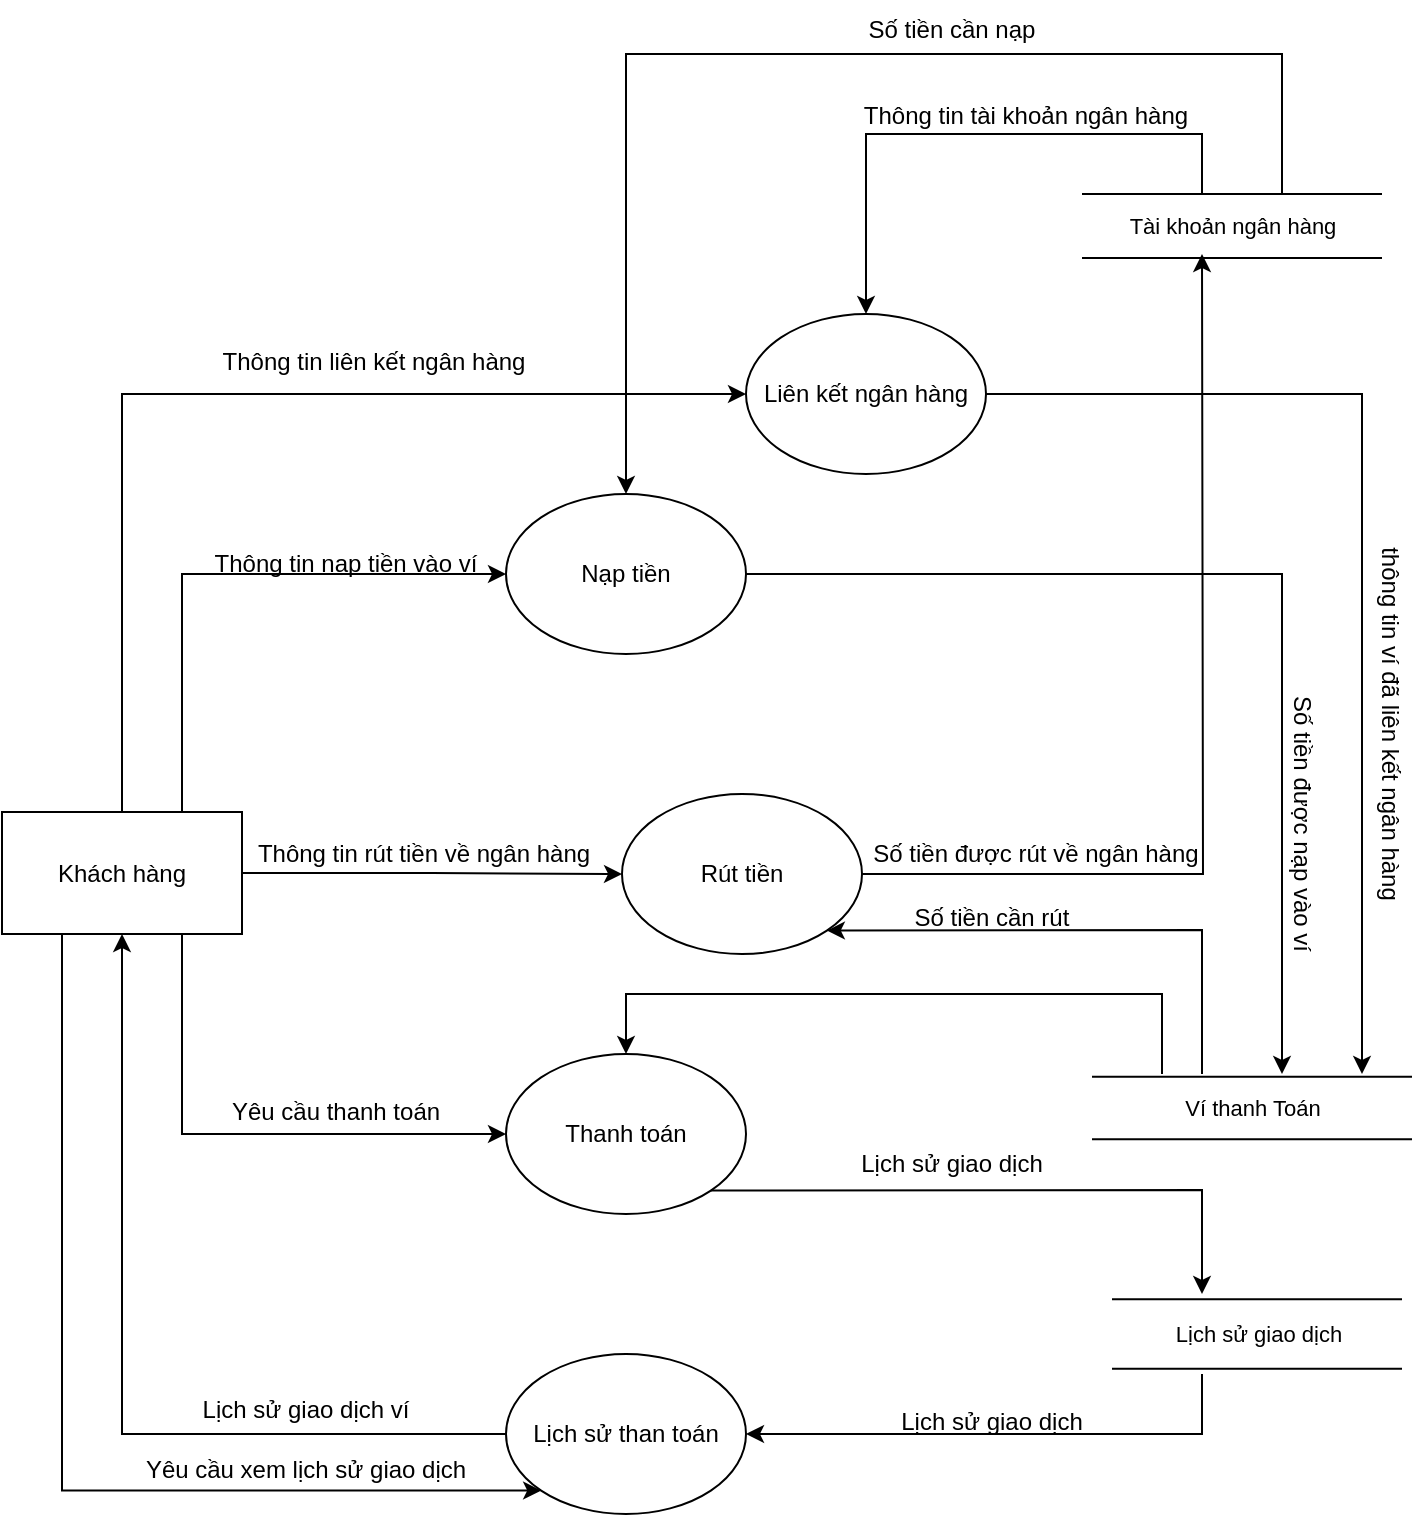 <mxfile version="16.0.3" type="google"><diagram id="QmmEVZ7EeciY1pDeCMHK" name="Page-1"><mxGraphModel dx="1221" dy="681" grid="1" gridSize="10" guides="1" tooltips="1" connect="1" arrows="1" fold="1" page="1" pageScale="1" pageWidth="850" pageHeight="1100" math="0" shadow="0"><root><mxCell id="0"/><mxCell id="1" parent="0"/><mxCell id="mV8CMlOs0uZQRLpfcXKC-7" style="edgeStyle=orthogonalEdgeStyle;rounded=0;orthogonalLoop=1;jettySize=auto;html=1;exitX=0.5;exitY=0;exitDx=0;exitDy=0;entryX=0;entryY=0.5;entryDx=0;entryDy=0;" edge="1" parent="1" source="H4F2MzuMQCypW6Jyg4ft-18" target="mV8CMlOs0uZQRLpfcXKC-5"><mxGeometry relative="1" as="geometry"/></mxCell><mxCell id="mV8CMlOs0uZQRLpfcXKC-8" style="edgeStyle=orthogonalEdgeStyle;rounded=0;orthogonalLoop=1;jettySize=auto;html=1;exitX=0.75;exitY=0;exitDx=0;exitDy=0;entryX=0;entryY=0.5;entryDx=0;entryDy=0;" edge="1" parent="1" source="H4F2MzuMQCypW6Jyg4ft-18" target="mV8CMlOs0uZQRLpfcXKC-2"><mxGeometry relative="1" as="geometry"/></mxCell><mxCell id="mV8CMlOs0uZQRLpfcXKC-9" style="edgeStyle=orthogonalEdgeStyle;rounded=0;orthogonalLoop=1;jettySize=auto;html=1;exitX=1;exitY=0.5;exitDx=0;exitDy=0;entryX=0;entryY=0.5;entryDx=0;entryDy=0;" edge="1" parent="1" source="H4F2MzuMQCypW6Jyg4ft-18" target="mV8CMlOs0uZQRLpfcXKC-4"><mxGeometry relative="1" as="geometry"/></mxCell><mxCell id="mV8CMlOs0uZQRLpfcXKC-10" style="edgeStyle=orthogonalEdgeStyle;rounded=0;orthogonalLoop=1;jettySize=auto;html=1;entryX=0;entryY=1;entryDx=0;entryDy=0;exitX=0.25;exitY=1;exitDx=0;exitDy=0;" edge="1" parent="1" source="H4F2MzuMQCypW6Jyg4ft-18" target="mV8CMlOs0uZQRLpfcXKC-6"><mxGeometry relative="1" as="geometry"><Array as="points"><mxPoint x="70" y="958"/></Array></mxGeometry></mxCell><mxCell id="mV8CMlOs0uZQRLpfcXKC-11" style="edgeStyle=orthogonalEdgeStyle;rounded=0;orthogonalLoop=1;jettySize=auto;html=1;exitX=0.75;exitY=1;exitDx=0;exitDy=0;entryX=0;entryY=0.5;entryDx=0;entryDy=0;" edge="1" parent="1" source="H4F2MzuMQCypW6Jyg4ft-18" target="mV8CMlOs0uZQRLpfcXKC-3"><mxGeometry relative="1" as="geometry"><Array as="points"><mxPoint x="130" y="780"/></Array></mxGeometry></mxCell><mxCell id="H4F2MzuMQCypW6Jyg4ft-18" value="Khách hàng" style="rounded=0;whiteSpace=wrap;html=1;" parent="1" vertex="1"><mxGeometry x="40" y="619" width="120" height="61" as="geometry"/></mxCell><mxCell id="mV8CMlOs0uZQRLpfcXKC-1" value="Tài khoản ngân hàng" style="shape=link;html=1;rounded=0;width=32;" edge="1" parent="1"><mxGeometry width="100" relative="1" as="geometry"><mxPoint x="580" y="326" as="sourcePoint"/><mxPoint x="730" y="326" as="targetPoint"/><Array as="points"><mxPoint x="640" y="326"/></Array></mxGeometry></mxCell><mxCell id="mV8CMlOs0uZQRLpfcXKC-2" value="Nạp tiền" style="ellipse;whiteSpace=wrap;html=1;" vertex="1" parent="1"><mxGeometry x="292" y="460" width="120" height="80" as="geometry"/></mxCell><mxCell id="mV8CMlOs0uZQRLpfcXKC-3" value="Thanh toán" style="ellipse;whiteSpace=wrap;html=1;" vertex="1" parent="1"><mxGeometry x="292" y="740" width="120" height="80" as="geometry"/></mxCell><mxCell id="mV8CMlOs0uZQRLpfcXKC-28" style="edgeStyle=orthogonalEdgeStyle;rounded=0;orthogonalLoop=1;jettySize=auto;html=1;exitX=1;exitY=0.5;exitDx=0;exitDy=0;" edge="1" parent="1" source="mV8CMlOs0uZQRLpfcXKC-4"><mxGeometry relative="1" as="geometry"><mxPoint x="640" y="340" as="targetPoint"/></mxGeometry></mxCell><mxCell id="mV8CMlOs0uZQRLpfcXKC-4" value="Rút tiền" style="ellipse;whiteSpace=wrap;html=1;" vertex="1" parent="1"><mxGeometry x="350" y="610" width="120" height="80" as="geometry"/></mxCell><mxCell id="mV8CMlOs0uZQRLpfcXKC-5" value="Liên kết ngân hàng" style="ellipse;whiteSpace=wrap;html=1;" vertex="1" parent="1"><mxGeometry x="412" y="370" width="120" height="80" as="geometry"/></mxCell><mxCell id="mV8CMlOs0uZQRLpfcXKC-39" style="edgeStyle=orthogonalEdgeStyle;rounded=0;orthogonalLoop=1;jettySize=auto;html=1;exitX=0;exitY=0.5;exitDx=0;exitDy=0;entryX=0.5;entryY=1;entryDx=0;entryDy=0;" edge="1" parent="1" source="mV8CMlOs0uZQRLpfcXKC-6" target="H4F2MzuMQCypW6Jyg4ft-18"><mxGeometry relative="1" as="geometry"/></mxCell><mxCell id="mV8CMlOs0uZQRLpfcXKC-6" value="Lịch sử than toán" style="ellipse;whiteSpace=wrap;html=1;" vertex="1" parent="1"><mxGeometry x="292" y="890" width="120" height="80" as="geometry"/></mxCell><mxCell id="mV8CMlOs0uZQRLpfcXKC-17" value="Thông tin liên kết ngân hàng" style="text;html=1;strokeColor=none;fillColor=none;align=center;verticalAlign=middle;whiteSpace=wrap;rounded=0;" vertex="1" parent="1"><mxGeometry x="141" y="379" width="170" height="30" as="geometry"/></mxCell><mxCell id="mV8CMlOs0uZQRLpfcXKC-18" value="Thông tin nạp tiền vào ví" style="text;html=1;strokeColor=none;fillColor=none;align=center;verticalAlign=middle;whiteSpace=wrap;rounded=0;" vertex="1" parent="1"><mxGeometry x="132" y="480" width="160" height="30" as="geometry"/></mxCell><mxCell id="mV8CMlOs0uZQRLpfcXKC-19" value="Ví thanh Toán" style="shape=link;html=1;rounded=0;width=31.176;" edge="1" parent="1"><mxGeometry width="100" relative="1" as="geometry"><mxPoint x="585" y="767" as="sourcePoint"/><mxPoint x="745" y="767" as="targetPoint"/></mxGeometry></mxCell><mxCell id="mV8CMlOs0uZQRLpfcXKC-20" value="" style="endArrow=classic;html=1;rounded=0;entryX=0.5;entryY=0;entryDx=0;entryDy=0;" edge="1" parent="1" target="mV8CMlOs0uZQRLpfcXKC-2"><mxGeometry width="50" height="50" relative="1" as="geometry"><mxPoint x="680" y="310" as="sourcePoint"/><mxPoint x="420" y="530" as="targetPoint"/><Array as="points"><mxPoint x="680" y="240"/><mxPoint x="352" y="240"/></Array></mxGeometry></mxCell><mxCell id="mV8CMlOs0uZQRLpfcXKC-21" value="" style="endArrow=classic;html=1;rounded=0;entryX=0.5;entryY=0;entryDx=0;entryDy=0;" edge="1" parent="1" target="mV8CMlOs0uZQRLpfcXKC-5"><mxGeometry width="50" height="50" relative="1" as="geometry"><mxPoint x="640" y="310" as="sourcePoint"/><mxPoint x="420" y="530" as="targetPoint"/><Array as="points"><mxPoint x="640" y="280"/><mxPoint x="472" y="280"/></Array></mxGeometry></mxCell><mxCell id="mV8CMlOs0uZQRLpfcXKC-22" value="" style="endArrow=classic;html=1;rounded=0;exitX=1;exitY=0.5;exitDx=0;exitDy=0;" edge="1" parent="1" source="mV8CMlOs0uZQRLpfcXKC-5"><mxGeometry width="50" height="50" relative="1" as="geometry"><mxPoint x="370" y="700" as="sourcePoint"/><mxPoint x="720" y="750" as="targetPoint"/><Array as="points"><mxPoint x="720" y="410"/></Array></mxGeometry></mxCell><mxCell id="mV8CMlOs0uZQRLpfcXKC-23" value="thông tin ví đã liên kết ngân hàng" style="text;html=1;strokeColor=none;fillColor=none;align=center;verticalAlign=middle;whiteSpace=wrap;rounded=0;rotation=90;" vertex="1" parent="1"><mxGeometry x="634" y="560" width="200" height="30" as="geometry"/></mxCell><mxCell id="mV8CMlOs0uZQRLpfcXKC-24" value="" style="endArrow=classic;html=1;rounded=0;exitX=1;exitY=0.5;exitDx=0;exitDy=0;" edge="1" parent="1" source="mV8CMlOs0uZQRLpfcXKC-2"><mxGeometry width="50" height="50" relative="1" as="geometry"><mxPoint x="370" y="560" as="sourcePoint"/><mxPoint x="680" y="750" as="targetPoint"/><Array as="points"><mxPoint x="680" y="500"/></Array></mxGeometry></mxCell><mxCell id="mV8CMlOs0uZQRLpfcXKC-25" value="Số tiền được nạp vào ví" style="text;html=1;strokeColor=none;fillColor=none;align=center;verticalAlign=middle;whiteSpace=wrap;rounded=0;rotation=90;" vertex="1" parent="1"><mxGeometry x="595" y="610" width="190" height="30" as="geometry"/></mxCell><mxCell id="mV8CMlOs0uZQRLpfcXKC-26" value="Thông tin rút tiền về ngân hàng" style="text;html=1;strokeColor=none;fillColor=none;align=center;verticalAlign=middle;whiteSpace=wrap;rounded=0;" vertex="1" parent="1"><mxGeometry x="156" y="625" width="190" height="30" as="geometry"/></mxCell><mxCell id="mV8CMlOs0uZQRLpfcXKC-27" value="" style="endArrow=classic;html=1;rounded=0;entryX=1;entryY=1;entryDx=0;entryDy=0;" edge="1" parent="1" target="mV8CMlOs0uZQRLpfcXKC-4"><mxGeometry width="50" height="50" relative="1" as="geometry"><mxPoint x="640" y="750" as="sourcePoint"/><mxPoint x="420" y="610" as="targetPoint"/><Array as="points"><mxPoint x="640" y="678"/></Array></mxGeometry></mxCell><mxCell id="mV8CMlOs0uZQRLpfcXKC-29" value="Số tiền được rút về ngân hàng" style="text;html=1;strokeColor=none;fillColor=none;align=center;verticalAlign=middle;whiteSpace=wrap;rounded=0;" vertex="1" parent="1"><mxGeometry x="462" y="625" width="190" height="30" as="geometry"/></mxCell><mxCell id="mV8CMlOs0uZQRLpfcXKC-30" value="Yêu cầu thanh toán" style="text;html=1;strokeColor=none;fillColor=none;align=center;verticalAlign=middle;whiteSpace=wrap;rounded=0;" vertex="1" parent="1"><mxGeometry x="132" y="754" width="150" height="30" as="geometry"/></mxCell><mxCell id="mV8CMlOs0uZQRLpfcXKC-31" value="" style="endArrow=classic;html=1;rounded=0;entryX=0.5;entryY=0;entryDx=0;entryDy=0;" edge="1" parent="1" target="mV8CMlOs0uZQRLpfcXKC-3"><mxGeometry width="50" height="50" relative="1" as="geometry"><mxPoint x="620" y="750" as="sourcePoint"/><mxPoint x="420" y="580" as="targetPoint"/><Array as="points"><mxPoint x="620" y="710"/><mxPoint x="352" y="710"/></Array></mxGeometry></mxCell><mxCell id="mV8CMlOs0uZQRLpfcXKC-34" value="Lịch sử giao dịch" style="shape=link;html=1;rounded=0;width=34.706;" edge="1" parent="1"><mxGeometry width="100" relative="1" as="geometry"><mxPoint x="595" y="880" as="sourcePoint"/><mxPoint x="740" y="880" as="targetPoint"/></mxGeometry></mxCell><mxCell id="mV8CMlOs0uZQRLpfcXKC-35" value="" style="endArrow=classic;html=1;rounded=0;exitX=1;exitY=1;exitDx=0;exitDy=0;" edge="1" parent="1" source="mV8CMlOs0uZQRLpfcXKC-3"><mxGeometry width="50" height="50" relative="1" as="geometry"><mxPoint x="370" y="750" as="sourcePoint"/><mxPoint x="640" y="860" as="targetPoint"/><Array as="points"><mxPoint x="640" y="808"/></Array></mxGeometry></mxCell><mxCell id="mV8CMlOs0uZQRLpfcXKC-36" value="Yêu cầu xem lịch sử giao dịch" style="text;html=1;strokeColor=none;fillColor=none;align=center;verticalAlign=middle;whiteSpace=wrap;rounded=0;" vertex="1" parent="1"><mxGeometry x="102" y="933" width="180" height="30" as="geometry"/></mxCell><mxCell id="mV8CMlOs0uZQRLpfcXKC-37" value="" style="endArrow=classic;html=1;rounded=0;entryX=1;entryY=0.5;entryDx=0;entryDy=0;" edge="1" parent="1" target="mV8CMlOs0uZQRLpfcXKC-6"><mxGeometry width="50" height="50" relative="1" as="geometry"><mxPoint x="640" y="900" as="sourcePoint"/><mxPoint x="420" y="670" as="targetPoint"/><Array as="points"><mxPoint x="640" y="930"/></Array></mxGeometry></mxCell><mxCell id="mV8CMlOs0uZQRLpfcXKC-40" value="Lịch sử giao dịch ví" style="text;html=1;strokeColor=none;fillColor=none;align=center;verticalAlign=middle;whiteSpace=wrap;rounded=0;" vertex="1" parent="1"><mxGeometry x="122" y="903" width="140" height="30" as="geometry"/></mxCell><mxCell id="mV8CMlOs0uZQRLpfcXKC-41" value="Thông tin tài khoản ngân hàng" style="text;html=1;strokeColor=none;fillColor=none;align=center;verticalAlign=middle;whiteSpace=wrap;rounded=0;" vertex="1" parent="1"><mxGeometry x="462" y="256" width="180" height="30" as="geometry"/></mxCell><mxCell id="mV8CMlOs0uZQRLpfcXKC-43" value="Số tiền cần nạp" style="text;html=1;strokeColor=none;fillColor=none;align=center;verticalAlign=middle;whiteSpace=wrap;rounded=0;" vertex="1" parent="1"><mxGeometry x="425" y="213" width="180" height="30" as="geometry"/></mxCell><mxCell id="mV8CMlOs0uZQRLpfcXKC-44" value="Lịch sử giao dịch" style="text;html=1;strokeColor=none;fillColor=none;align=center;verticalAlign=middle;whiteSpace=wrap;rounded=0;" vertex="1" parent="1"><mxGeometry x="435" y="780" width="160" height="30" as="geometry"/></mxCell><mxCell id="mV8CMlOs0uZQRLpfcXKC-46" value="Lịch sử giao dịch" style="text;html=1;strokeColor=none;fillColor=none;align=center;verticalAlign=middle;whiteSpace=wrap;rounded=0;" vertex="1" parent="1"><mxGeometry x="455" y="909" width="160" height="30" as="geometry"/></mxCell><mxCell id="mV8CMlOs0uZQRLpfcXKC-47" value="Số tiền cần rút" style="text;html=1;strokeColor=none;fillColor=none;align=center;verticalAlign=middle;whiteSpace=wrap;rounded=0;" vertex="1" parent="1"><mxGeometry x="445" y="657" width="180" height="30" as="geometry"/></mxCell></root></mxGraphModel></diagram></mxfile>